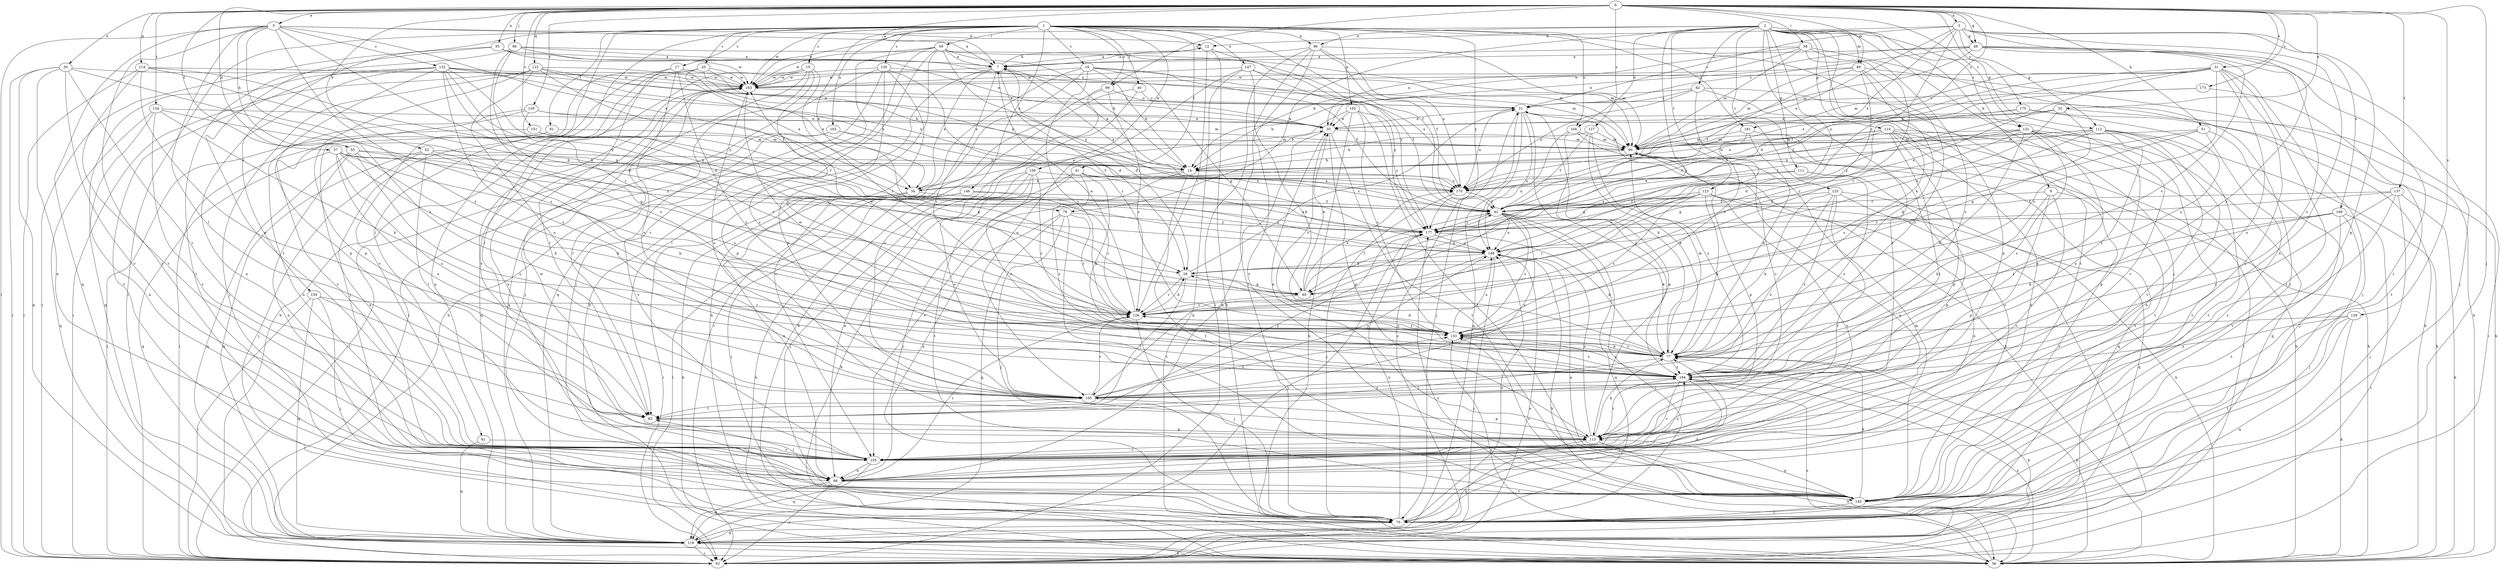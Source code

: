 strict digraph  {
0;
1;
2;
3;
5;
7;
9;
12;
14;
15;
16;
17;
20;
21;
28;
30;
31;
33;
34;
35;
37;
40;
41;
42;
48;
49;
51;
52;
55;
56;
58;
59;
61;
62;
66;
70;
76;
77;
81;
82;
83;
89;
90;
95;
96;
98;
99;
102;
103;
104;
105;
110;
111;
112;
113;
114;
115;
119;
120;
122;
123;
125;
126;
127;
129;
130;
132;
133;
134;
137;
140;
146;
147;
148;
151;
154;
155;
156;
163;
168;
170;
173;
175;
177;
181;
184;
0 -> 3  [label=a];
0 -> 5  [label=a];
0 -> 7  [label=a];
0 -> 30  [label=e];
0 -> 31  [label=e];
0 -> 33  [label=e];
0 -> 37  [label=f];
0 -> 48  [label=g];
0 -> 51  [label=h];
0 -> 52  [label=h];
0 -> 55  [label=h];
0 -> 58  [label=i];
0 -> 66  [label=j];
0 -> 70  [label=j];
0 -> 89  [label=m];
0 -> 95  [label=n];
0 -> 99  [label=o];
0 -> 114  [label=q];
0 -> 115  [label=q];
0 -> 120  [label=r];
0 -> 122  [label=r];
0 -> 127  [label=s];
0 -> 129  [label=s];
0 -> 134  [label=t];
0 -> 137  [label=t];
0 -> 151  [label=v];
0 -> 173  [label=y];
0 -> 175  [label=y];
0 -> 181  [label=z];
1 -> 15  [label=c];
1 -> 16  [label=c];
1 -> 17  [label=c];
1 -> 20  [label=c];
1 -> 40  [label=f];
1 -> 41  [label=f];
1 -> 42  [label=f];
1 -> 59  [label=i];
1 -> 61  [label=i];
1 -> 62  [label=i];
1 -> 76  [label=k];
1 -> 81  [label=l];
1 -> 96  [label=n];
1 -> 99  [label=o];
1 -> 102  [label=o];
1 -> 103  [label=o];
1 -> 104  [label=o];
1 -> 119  [label=q];
1 -> 130  [label=s];
1 -> 140  [label=t];
1 -> 146  [label=u];
1 -> 147  [label=u];
1 -> 154  [label=v];
1 -> 156  [label=w];
1 -> 163  [label=w];
1 -> 177  [label=y];
1 -> 181  [label=z];
2 -> 9  [label=b];
2 -> 70  [label=j];
2 -> 76  [label=k];
2 -> 77  [label=k];
2 -> 82  [label=l];
2 -> 89  [label=m];
2 -> 96  [label=n];
2 -> 98  [label=n];
2 -> 104  [label=o];
2 -> 110  [label=p];
2 -> 111  [label=p];
2 -> 112  [label=p];
2 -> 122  [label=r];
2 -> 123  [label=r];
2 -> 125  [label=r];
2 -> 126  [label=r];
2 -> 155  [label=v];
2 -> 163  [label=w];
2 -> 177  [label=y];
3 -> 12  [label=b];
3 -> 21  [label=c];
3 -> 34  [label=e];
3 -> 48  [label=g];
3 -> 98  [label=n];
3 -> 112  [label=p];
3 -> 113  [label=p];
3 -> 168  [label=x];
3 -> 170  [label=x];
3 -> 177  [label=y];
3 -> 184  [label=z];
5 -> 7  [label=a];
5 -> 12  [label=b];
5 -> 34  [label=e];
5 -> 49  [label=g];
5 -> 55  [label=h];
5 -> 62  [label=i];
5 -> 83  [label=l];
5 -> 105  [label=o];
5 -> 119  [label=q];
5 -> 132  [label=s];
5 -> 140  [label=t];
5 -> 184  [label=z];
7 -> 12  [label=b];
7 -> 28  [label=d];
7 -> 34  [label=e];
7 -> 83  [label=l];
7 -> 126  [label=r];
7 -> 133  [label=s];
7 -> 163  [label=w];
9 -> 42  [label=f];
9 -> 77  [label=k];
9 -> 113  [label=p];
9 -> 140  [label=t];
9 -> 155  [label=v];
12 -> 7  [label=a];
12 -> 56  [label=h];
12 -> 126  [label=r];
12 -> 177  [label=y];
14 -> 7  [label=a];
14 -> 34  [label=e];
14 -> 140  [label=t];
14 -> 155  [label=v];
14 -> 170  [label=x];
15 -> 56  [label=h];
15 -> 70  [label=j];
15 -> 119  [label=q];
15 -> 126  [label=r];
15 -> 155  [label=v];
15 -> 163  [label=w];
15 -> 184  [label=z];
16 -> 14  [label=b];
16 -> 34  [label=e];
16 -> 42  [label=f];
16 -> 49  [label=g];
16 -> 56  [label=h];
16 -> 133  [label=s];
16 -> 163  [label=w];
16 -> 170  [label=x];
17 -> 34  [label=e];
17 -> 70  [label=j];
17 -> 83  [label=l];
17 -> 105  [label=o];
17 -> 163  [label=w];
17 -> 184  [label=z];
20 -> 34  [label=e];
20 -> 35  [label=e];
20 -> 83  [label=l];
20 -> 155  [label=v];
20 -> 163  [label=w];
20 -> 170  [label=x];
21 -> 35  [label=e];
21 -> 70  [label=j];
21 -> 77  [label=k];
21 -> 119  [label=q];
21 -> 148  [label=u];
21 -> 170  [label=x];
21 -> 184  [label=z];
28 -> 21  [label=c];
28 -> 49  [label=g];
28 -> 83  [label=l];
28 -> 126  [label=r];
30 -> 62  [label=i];
30 -> 83  [label=l];
30 -> 98  [label=n];
30 -> 119  [label=q];
30 -> 133  [label=s];
30 -> 155  [label=v];
30 -> 163  [label=w];
31 -> 42  [label=f];
31 -> 70  [label=j];
31 -> 90  [label=m];
31 -> 105  [label=o];
31 -> 133  [label=s];
31 -> 140  [label=t];
31 -> 148  [label=u];
31 -> 155  [label=v];
31 -> 163  [label=w];
31 -> 170  [label=x];
33 -> 35  [label=e];
33 -> 49  [label=g];
33 -> 62  [label=i];
33 -> 148  [label=u];
33 -> 170  [label=x];
33 -> 177  [label=y];
34 -> 35  [label=e];
34 -> 56  [label=h];
34 -> 62  [label=i];
34 -> 98  [label=n];
34 -> 148  [label=u];
35 -> 90  [label=m];
35 -> 98  [label=n];
35 -> 113  [label=p];
35 -> 133  [label=s];
35 -> 140  [label=t];
37 -> 14  [label=b];
37 -> 77  [label=k];
37 -> 105  [label=o];
37 -> 119  [label=q];
37 -> 126  [label=r];
37 -> 177  [label=y];
37 -> 184  [label=z];
40 -> 21  [label=c];
40 -> 56  [label=h];
40 -> 62  [label=i];
41 -> 70  [label=j];
41 -> 77  [label=k];
41 -> 140  [label=t];
41 -> 148  [label=u];
41 -> 170  [label=x];
41 -> 184  [label=z];
42 -> 7  [label=a];
42 -> 62  [label=i];
42 -> 77  [label=k];
42 -> 105  [label=o];
42 -> 119  [label=q];
42 -> 133  [label=s];
42 -> 148  [label=u];
42 -> 177  [label=y];
48 -> 7  [label=a];
48 -> 21  [label=c];
48 -> 35  [label=e];
48 -> 70  [label=j];
48 -> 90  [label=m];
48 -> 133  [label=s];
48 -> 140  [label=t];
48 -> 184  [label=z];
49 -> 35  [label=e];
49 -> 42  [label=f];
49 -> 126  [label=r];
49 -> 170  [label=x];
51 -> 28  [label=d];
51 -> 70  [label=j];
51 -> 90  [label=m];
51 -> 126  [label=r];
51 -> 140  [label=t];
52 -> 14  [label=b];
52 -> 70  [label=j];
52 -> 77  [label=k];
52 -> 83  [label=l];
52 -> 119  [label=q];
52 -> 133  [label=s];
55 -> 14  [label=b];
55 -> 77  [label=k];
55 -> 98  [label=n];
55 -> 105  [label=o];
55 -> 119  [label=q];
55 -> 148  [label=u];
56 -> 77  [label=k];
56 -> 133  [label=s];
56 -> 177  [label=y];
56 -> 184  [label=z];
58 -> 7  [label=a];
58 -> 14  [label=b];
58 -> 35  [label=e];
58 -> 70  [label=j];
58 -> 90  [label=m];
58 -> 126  [label=r];
58 -> 184  [label=z];
59 -> 7  [label=a];
59 -> 14  [label=b];
59 -> 56  [label=h];
59 -> 70  [label=j];
59 -> 90  [label=m];
59 -> 113  [label=p];
59 -> 119  [label=q];
59 -> 163  [label=w];
59 -> 177  [label=y];
61 -> 119  [label=q];
61 -> 155  [label=v];
62 -> 21  [label=c];
62 -> 77  [label=k];
62 -> 148  [label=u];
62 -> 184  [label=z];
66 -> 7  [label=a];
66 -> 90  [label=m];
66 -> 126  [label=r];
66 -> 140  [label=t];
66 -> 163  [label=w];
66 -> 184  [label=z];
70 -> 77  [label=k];
70 -> 119  [label=q];
70 -> 148  [label=u];
70 -> 177  [label=y];
76 -> 70  [label=j];
76 -> 98  [label=n];
76 -> 119  [label=q];
76 -> 126  [label=r];
76 -> 140  [label=t];
76 -> 177  [label=y];
77 -> 28  [label=d];
77 -> 83  [label=l];
77 -> 90  [label=m];
77 -> 133  [label=s];
77 -> 163  [label=w];
77 -> 184  [label=z];
81 -> 62  [label=i];
81 -> 90  [label=m];
81 -> 98  [label=n];
82 -> 14  [label=b];
82 -> 21  [label=c];
82 -> 56  [label=h];
82 -> 133  [label=s];
82 -> 155  [label=v];
82 -> 170  [label=x];
83 -> 113  [label=p];
83 -> 177  [label=y];
89 -> 42  [label=f];
89 -> 56  [label=h];
89 -> 77  [label=k];
89 -> 90  [label=m];
89 -> 126  [label=r];
89 -> 163  [label=w];
89 -> 184  [label=z];
90 -> 14  [label=b];
90 -> 98  [label=n];
90 -> 113  [label=p];
90 -> 119  [label=q];
95 -> 7  [label=a];
95 -> 21  [label=c];
95 -> 35  [label=e];
95 -> 62  [label=i];
95 -> 155  [label=v];
96 -> 7  [label=a];
96 -> 42  [label=f];
96 -> 62  [label=i];
96 -> 70  [label=j];
96 -> 90  [label=m];
96 -> 140  [label=t];
96 -> 170  [label=x];
98 -> 62  [label=i];
98 -> 83  [label=l];
98 -> 119  [label=q];
98 -> 126  [label=r];
98 -> 140  [label=t];
99 -> 21  [label=c];
99 -> 105  [label=o];
99 -> 133  [label=s];
99 -> 155  [label=v];
102 -> 14  [label=b];
102 -> 35  [label=e];
102 -> 56  [label=h];
102 -> 133  [label=s];
102 -> 140  [label=t];
102 -> 177  [label=y];
103 -> 42  [label=f];
103 -> 62  [label=i];
103 -> 90  [label=m];
103 -> 155  [label=v];
104 -> 56  [label=h];
104 -> 90  [label=m];
104 -> 113  [label=p];
104 -> 148  [label=u];
105 -> 83  [label=l];
105 -> 113  [label=p];
105 -> 126  [label=r];
105 -> 133  [label=s];
105 -> 148  [label=u];
110 -> 14  [label=b];
110 -> 42  [label=f];
110 -> 56  [label=h];
110 -> 62  [label=i];
110 -> 83  [label=l];
110 -> 90  [label=m];
110 -> 98  [label=n];
110 -> 113  [label=p];
110 -> 140  [label=t];
111 -> 113  [label=p];
111 -> 170  [label=x];
111 -> 177  [label=y];
111 -> 184  [label=z];
112 -> 14  [label=b];
112 -> 56  [label=h];
112 -> 90  [label=m];
112 -> 98  [label=n];
112 -> 105  [label=o];
112 -> 133  [label=s];
112 -> 140  [label=t];
112 -> 155  [label=v];
112 -> 170  [label=x];
113 -> 21  [label=c];
113 -> 35  [label=e];
113 -> 56  [label=h];
113 -> 77  [label=k];
113 -> 119  [label=q];
113 -> 148  [label=u];
113 -> 155  [label=v];
113 -> 184  [label=z];
114 -> 28  [label=d];
114 -> 62  [label=i];
114 -> 105  [label=o];
114 -> 155  [label=v];
114 -> 163  [label=w];
114 -> 177  [label=y];
115 -> 14  [label=b];
115 -> 42  [label=f];
115 -> 62  [label=i];
115 -> 70  [label=j];
115 -> 105  [label=o];
115 -> 113  [label=p];
115 -> 163  [label=w];
115 -> 170  [label=x];
119 -> 56  [label=h];
119 -> 62  [label=i];
119 -> 177  [label=y];
120 -> 35  [label=e];
120 -> 90  [label=m];
120 -> 98  [label=n];
120 -> 126  [label=r];
120 -> 155  [label=v];
122 -> 42  [label=f];
122 -> 49  [label=g];
122 -> 77  [label=k];
122 -> 90  [label=m];
122 -> 105  [label=o];
122 -> 113  [label=p];
122 -> 119  [label=q];
122 -> 140  [label=t];
122 -> 170  [label=x];
122 -> 184  [label=z];
123 -> 42  [label=f];
123 -> 49  [label=g];
123 -> 77  [label=k];
123 -> 98  [label=n];
123 -> 119  [label=q];
123 -> 126  [label=r];
123 -> 133  [label=s];
123 -> 148  [label=u];
123 -> 155  [label=v];
125 -> 42  [label=f];
125 -> 56  [label=h];
125 -> 62  [label=i];
125 -> 77  [label=k];
125 -> 105  [label=o];
125 -> 155  [label=v];
125 -> 184  [label=z];
126 -> 7  [label=a];
126 -> 28  [label=d];
126 -> 70  [label=j];
126 -> 133  [label=s];
126 -> 163  [label=w];
127 -> 14  [label=b];
127 -> 42  [label=f];
127 -> 77  [label=k];
127 -> 90  [label=m];
127 -> 184  [label=z];
129 -> 56  [label=h];
129 -> 119  [label=q];
129 -> 133  [label=s];
129 -> 140  [label=t];
129 -> 184  [label=z];
130 -> 28  [label=d];
130 -> 56  [label=h];
130 -> 62  [label=i];
130 -> 90  [label=m];
130 -> 113  [label=p];
130 -> 133  [label=s];
130 -> 163  [label=w];
132 -> 28  [label=d];
132 -> 35  [label=e];
132 -> 98  [label=n];
132 -> 113  [label=p];
132 -> 119  [label=q];
132 -> 140  [label=t];
132 -> 148  [label=u];
132 -> 163  [label=w];
132 -> 170  [label=x];
132 -> 177  [label=y];
132 -> 184  [label=z];
133 -> 77  [label=k];
133 -> 126  [label=r];
133 -> 148  [label=u];
133 -> 184  [label=z];
134 -> 35  [label=e];
134 -> 49  [label=g];
134 -> 77  [label=k];
134 -> 98  [label=n];
134 -> 119  [label=q];
134 -> 155  [label=v];
137 -> 42  [label=f];
137 -> 56  [label=h];
137 -> 70  [label=j];
137 -> 155  [label=v];
137 -> 177  [label=y];
137 -> 184  [label=z];
140 -> 21  [label=c];
140 -> 70  [label=j];
140 -> 77  [label=k];
140 -> 90  [label=m];
140 -> 113  [label=p];
140 -> 133  [label=s];
140 -> 148  [label=u];
146 -> 42  [label=f];
146 -> 56  [label=h];
146 -> 62  [label=i];
146 -> 70  [label=j];
146 -> 126  [label=r];
147 -> 42  [label=f];
147 -> 56  [label=h];
147 -> 77  [label=k];
147 -> 105  [label=o];
147 -> 163  [label=w];
147 -> 177  [label=y];
148 -> 28  [label=d];
148 -> 56  [label=h];
148 -> 62  [label=i];
148 -> 105  [label=o];
151 -> 42  [label=f];
151 -> 49  [label=g];
151 -> 62  [label=i];
151 -> 90  [label=m];
154 -> 62  [label=i];
154 -> 70  [label=j];
154 -> 83  [label=l];
154 -> 119  [label=q];
154 -> 126  [label=r];
155 -> 98  [label=n];
155 -> 119  [label=q];
155 -> 163  [label=w];
155 -> 184  [label=z];
156 -> 56  [label=h];
156 -> 70  [label=j];
156 -> 98  [label=n];
156 -> 105  [label=o];
156 -> 133  [label=s];
156 -> 170  [label=x];
156 -> 184  [label=z];
163 -> 21  [label=c];
163 -> 83  [label=l];
163 -> 98  [label=n];
163 -> 105  [label=o];
163 -> 119  [label=q];
168 -> 62  [label=i];
168 -> 70  [label=j];
168 -> 77  [label=k];
168 -> 133  [label=s];
168 -> 140  [label=t];
168 -> 177  [label=y];
170 -> 42  [label=f];
170 -> 70  [label=j];
173 -> 21  [label=c];
173 -> 42  [label=f];
173 -> 140  [label=t];
175 -> 28  [label=d];
175 -> 35  [label=e];
175 -> 56  [label=h];
175 -> 184  [label=z];
177 -> 42  [label=f];
177 -> 77  [label=k];
177 -> 148  [label=u];
181 -> 49  [label=g];
181 -> 56  [label=h];
181 -> 77  [label=k];
181 -> 90  [label=m];
184 -> 70  [label=j];
184 -> 105  [label=o];
184 -> 133  [label=s];
184 -> 155  [label=v];
}
